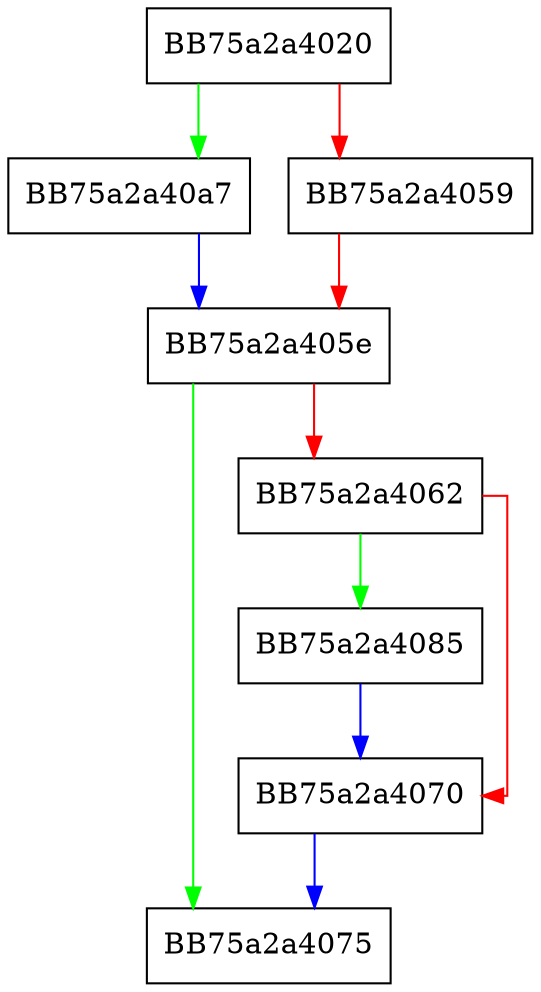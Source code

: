 digraph btreeGetPage {
  node [shape="box"];
  graph [splines=ortho];
  BB75a2a4020 -> BB75a2a40a7 [color="green"];
  BB75a2a4020 -> BB75a2a4059 [color="red"];
  BB75a2a4059 -> BB75a2a405e [color="red"];
  BB75a2a405e -> BB75a2a4075 [color="green"];
  BB75a2a405e -> BB75a2a4062 [color="red"];
  BB75a2a4062 -> BB75a2a4085 [color="green"];
  BB75a2a4062 -> BB75a2a4070 [color="red"];
  BB75a2a4070 -> BB75a2a4075 [color="blue"];
  BB75a2a4085 -> BB75a2a4070 [color="blue"];
  BB75a2a40a7 -> BB75a2a405e [color="blue"];
}